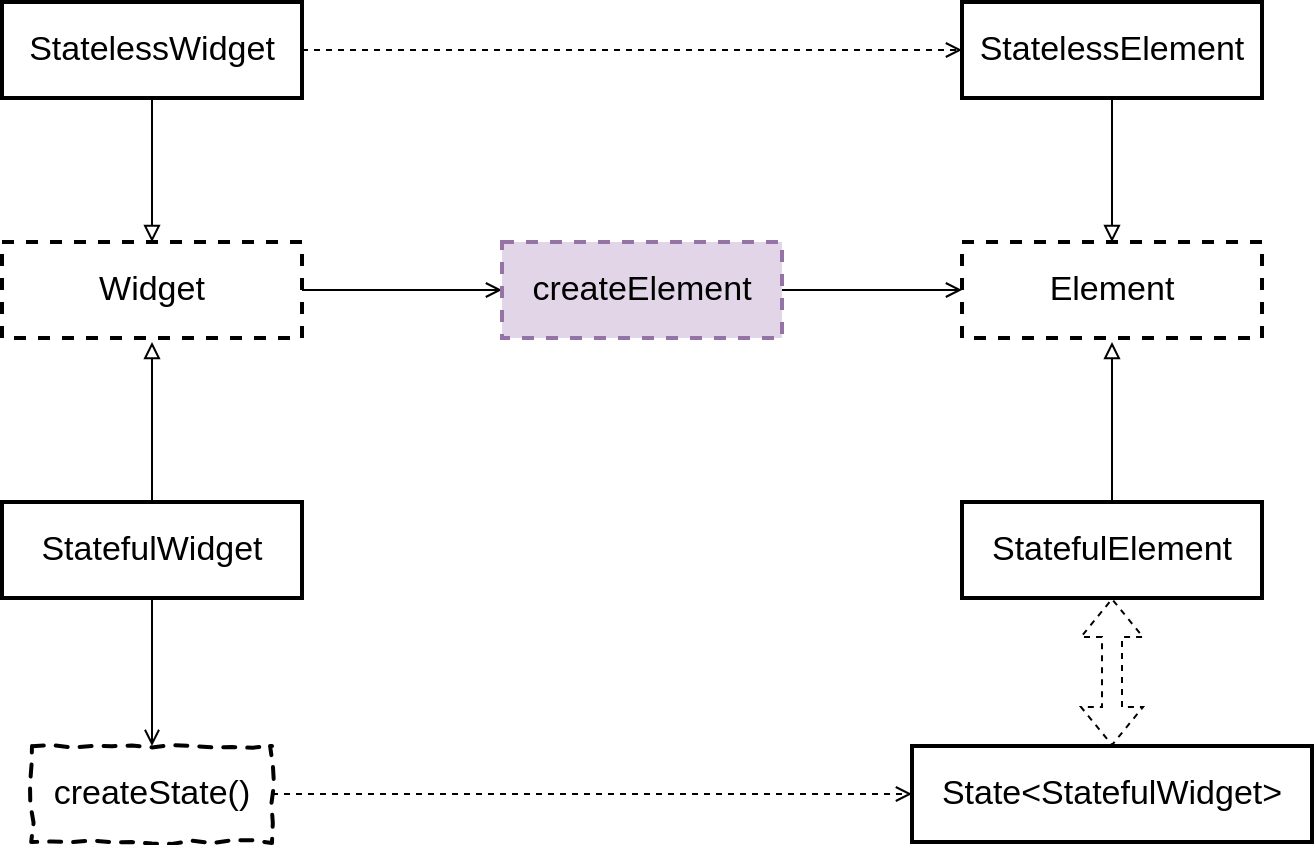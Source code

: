 <mxfile version="14.6.13" type="device"><diagram id="3eP2bNWTLxbrPj4HGmir" name="Page-1"><mxGraphModel dx="648" dy="1011" grid="1" gridSize="10" guides="1" tooltips="1" connect="1" arrows="1" fold="1" page="1" pageScale="1" pageWidth="850" pageHeight="1100" math="0" shadow="0"><root><mxCell id="0"/><mxCell id="1" parent="0"/><mxCell id="TerWPNuMs9MiqtnDr-ED-7" style="edgeStyle=orthogonalEdgeStyle;rounded=0;orthogonalLoop=1;jettySize=auto;html=1;exitX=1;exitY=0.5;exitDx=0;exitDy=0;entryX=0;entryY=0.5;entryDx=0;entryDy=0;endArrow=open;endFill=0;" parent="1" source="TerWPNuMs9MiqtnDr-ED-1" target="-YB86npjgN3Cqquw-mYi-1" edge="1"><mxGeometry relative="1" as="geometry"><mxPoint x="590" y="274" as="targetPoint"/></mxGeometry></mxCell><mxCell id="TerWPNuMs9MiqtnDr-ED-1" value="Widget" style="rounded=0;whiteSpace=wrap;html=1;strokeWidth=2;fontSize=17;glass=0;dashed=1;" parent="1" vertex="1"><mxGeometry x="350" y="250" width="150" height="48" as="geometry"/></mxCell><mxCell id="TerWPNuMs9MiqtnDr-ED-4" style="edgeStyle=orthogonalEdgeStyle;rounded=0;orthogonalLoop=1;jettySize=auto;html=1;exitX=0.5;exitY=1;exitDx=0;exitDy=0;endArrow=block;endFill=0;" parent="1" source="TerWPNuMs9MiqtnDr-ED-2" target="TerWPNuMs9MiqtnDr-ED-1" edge="1"><mxGeometry relative="1" as="geometry"/></mxCell><mxCell id="-YB86npjgN3Cqquw-mYi-2" style="edgeStyle=orthogonalEdgeStyle;rounded=0;orthogonalLoop=1;jettySize=auto;html=1;exitX=1;exitY=0.5;exitDx=0;exitDy=0;entryX=0;entryY=0.5;entryDx=0;entryDy=0;dashed=1;endArrow=open;endFill=0;" edge="1" parent="1" source="TerWPNuMs9MiqtnDr-ED-2" target="TerWPNuMs9MiqtnDr-ED-16"><mxGeometry relative="1" as="geometry"/></mxCell><mxCell id="TerWPNuMs9MiqtnDr-ED-2" value="StatelessWidget" style="rounded=0;whiteSpace=wrap;html=1;strokeWidth=2;fontSize=17;glass=0;" parent="1" vertex="1"><mxGeometry x="350" y="130" width="150" height="48" as="geometry"/></mxCell><mxCell id="TerWPNuMs9MiqtnDr-ED-5" style="edgeStyle=orthogonalEdgeStyle;rounded=0;orthogonalLoop=1;jettySize=auto;html=1;exitX=0.5;exitY=0;exitDx=0;exitDy=0;endArrow=block;endFill=0;" parent="1" source="TerWPNuMs9MiqtnDr-ED-3" edge="1"><mxGeometry relative="1" as="geometry"><mxPoint x="425" y="300" as="targetPoint"/></mxGeometry></mxCell><mxCell id="TerWPNuMs9MiqtnDr-ED-25" style="edgeStyle=orthogonalEdgeStyle;rounded=0;orthogonalLoop=1;jettySize=auto;html=1;exitX=0.5;exitY=1;exitDx=0;exitDy=0;entryX=0.5;entryY=0;entryDx=0;entryDy=0;endArrow=open;endFill=0;fontSize=15;" parent="1" source="TerWPNuMs9MiqtnDr-ED-3" target="TerWPNuMs9MiqtnDr-ED-24" edge="1"><mxGeometry relative="1" as="geometry"/></mxCell><mxCell id="TerWPNuMs9MiqtnDr-ED-3" value="StatefulWidget" style="rounded=0;whiteSpace=wrap;html=1;strokeWidth=2;fontSize=17;glass=0;" parent="1" vertex="1"><mxGeometry x="350" y="380" width="150" height="48" as="geometry"/></mxCell><mxCell id="TerWPNuMs9MiqtnDr-ED-12" style="edgeStyle=orthogonalEdgeStyle;rounded=0;orthogonalLoop=1;jettySize=auto;html=1;exitX=1;exitY=0.5;exitDx=0;exitDy=0;endArrow=open;endFill=0;" parent="1" source="-YB86npjgN3Cqquw-mYi-1" target="TerWPNuMs9MiqtnDr-ED-11" edge="1"><mxGeometry relative="1" as="geometry"><mxPoint x="740" y="274" as="sourcePoint"/></mxGeometry></mxCell><mxCell id="TerWPNuMs9MiqtnDr-ED-11" value="Element" style="rounded=0;whiteSpace=wrap;html=1;strokeWidth=2;fontSize=17;glass=0;comic=0;dashed=1;" parent="1" vertex="1"><mxGeometry x="830" y="250" width="150" height="48" as="geometry"/></mxCell><mxCell id="TerWPNuMs9MiqtnDr-ED-17" style="edgeStyle=orthogonalEdgeStyle;rounded=0;orthogonalLoop=1;jettySize=auto;html=1;exitX=0.5;exitY=1;exitDx=0;exitDy=0;entryX=0.5;entryY=0;entryDx=0;entryDy=0;endArrow=block;endFill=0;" parent="1" source="TerWPNuMs9MiqtnDr-ED-16" target="TerWPNuMs9MiqtnDr-ED-11" edge="1"><mxGeometry relative="1" as="geometry"/></mxCell><mxCell id="TerWPNuMs9MiqtnDr-ED-16" value="StatelessElement" style="rounded=0;whiteSpace=wrap;html=1;strokeWidth=2;fontSize=17;glass=0;comic=0;" parent="1" vertex="1"><mxGeometry x="830" y="130" width="150" height="48" as="geometry"/></mxCell><mxCell id="TerWPNuMs9MiqtnDr-ED-21" style="edgeStyle=orthogonalEdgeStyle;rounded=0;orthogonalLoop=1;jettySize=auto;html=1;exitX=0.5;exitY=0;exitDx=0;exitDy=0;endArrow=block;endFill=0;" parent="1" source="TerWPNuMs9MiqtnDr-ED-19" edge="1"><mxGeometry relative="1" as="geometry"><mxPoint x="905" y="300" as="targetPoint"/></mxGeometry></mxCell><mxCell id="TerWPNuMs9MiqtnDr-ED-30" style="edgeStyle=orthogonalEdgeStyle;shape=flexArrow;rounded=0;orthogonalLoop=1;jettySize=auto;html=1;exitX=0.5;exitY=1;exitDx=0;exitDy=0;dashed=1;startArrow=block;endArrow=open;endFill=0;fontSize=15;entryX=0.5;entryY=0;entryDx=0;entryDy=0;" parent="1" source="TerWPNuMs9MiqtnDr-ED-19" target="TerWPNuMs9MiqtnDr-ED-26" edge="1"><mxGeometry relative="1" as="geometry"><mxPoint x="905" y="502" as="targetPoint"/></mxGeometry></mxCell><mxCell id="TerWPNuMs9MiqtnDr-ED-19" value="StatefulElement" style="rounded=0;whiteSpace=wrap;html=1;strokeWidth=2;fontSize=17;glass=0;comic=0;" parent="1" vertex="1"><mxGeometry x="830" y="380" width="150" height="48" as="geometry"/></mxCell><mxCell id="TerWPNuMs9MiqtnDr-ED-27" style="edgeStyle=orthogonalEdgeStyle;rounded=0;orthogonalLoop=1;jettySize=auto;html=1;exitX=1;exitY=0.5;exitDx=0;exitDy=0;entryX=0;entryY=0.5;entryDx=0;entryDy=0;endArrow=open;endFill=0;fontSize=15;dashed=1;" parent="1" source="TerWPNuMs9MiqtnDr-ED-24" target="TerWPNuMs9MiqtnDr-ED-26" edge="1"><mxGeometry relative="1" as="geometry"/></mxCell><mxCell id="TerWPNuMs9MiqtnDr-ED-24" value="createState()" style="rounded=0;whiteSpace=wrap;html=1;strokeWidth=2;fontSize=17;glass=0;dashed=1;comic=1;" parent="1" vertex="1"><mxGeometry x="365" y="502" width="120" height="48" as="geometry"/></mxCell><mxCell id="TerWPNuMs9MiqtnDr-ED-26" value="State&amp;lt;StatefulWidget&amp;gt;" style="rounded=0;whiteSpace=wrap;html=1;strokeWidth=2;fontSize=17;glass=0;comic=0;" parent="1" vertex="1"><mxGeometry x="805" y="502" width="200" height="48" as="geometry"/></mxCell><mxCell id="-YB86npjgN3Cqquw-mYi-1" value="createElement" style="rounded=0;whiteSpace=wrap;html=1;fontSize=17;strokeWidth=2;dashed=1;fillColor=#e1d5e7;strokeColor=#9673a6;" vertex="1" parent="1"><mxGeometry x="600" y="250" width="140" height="48" as="geometry"/></mxCell></root></mxGraphModel></diagram></mxfile>